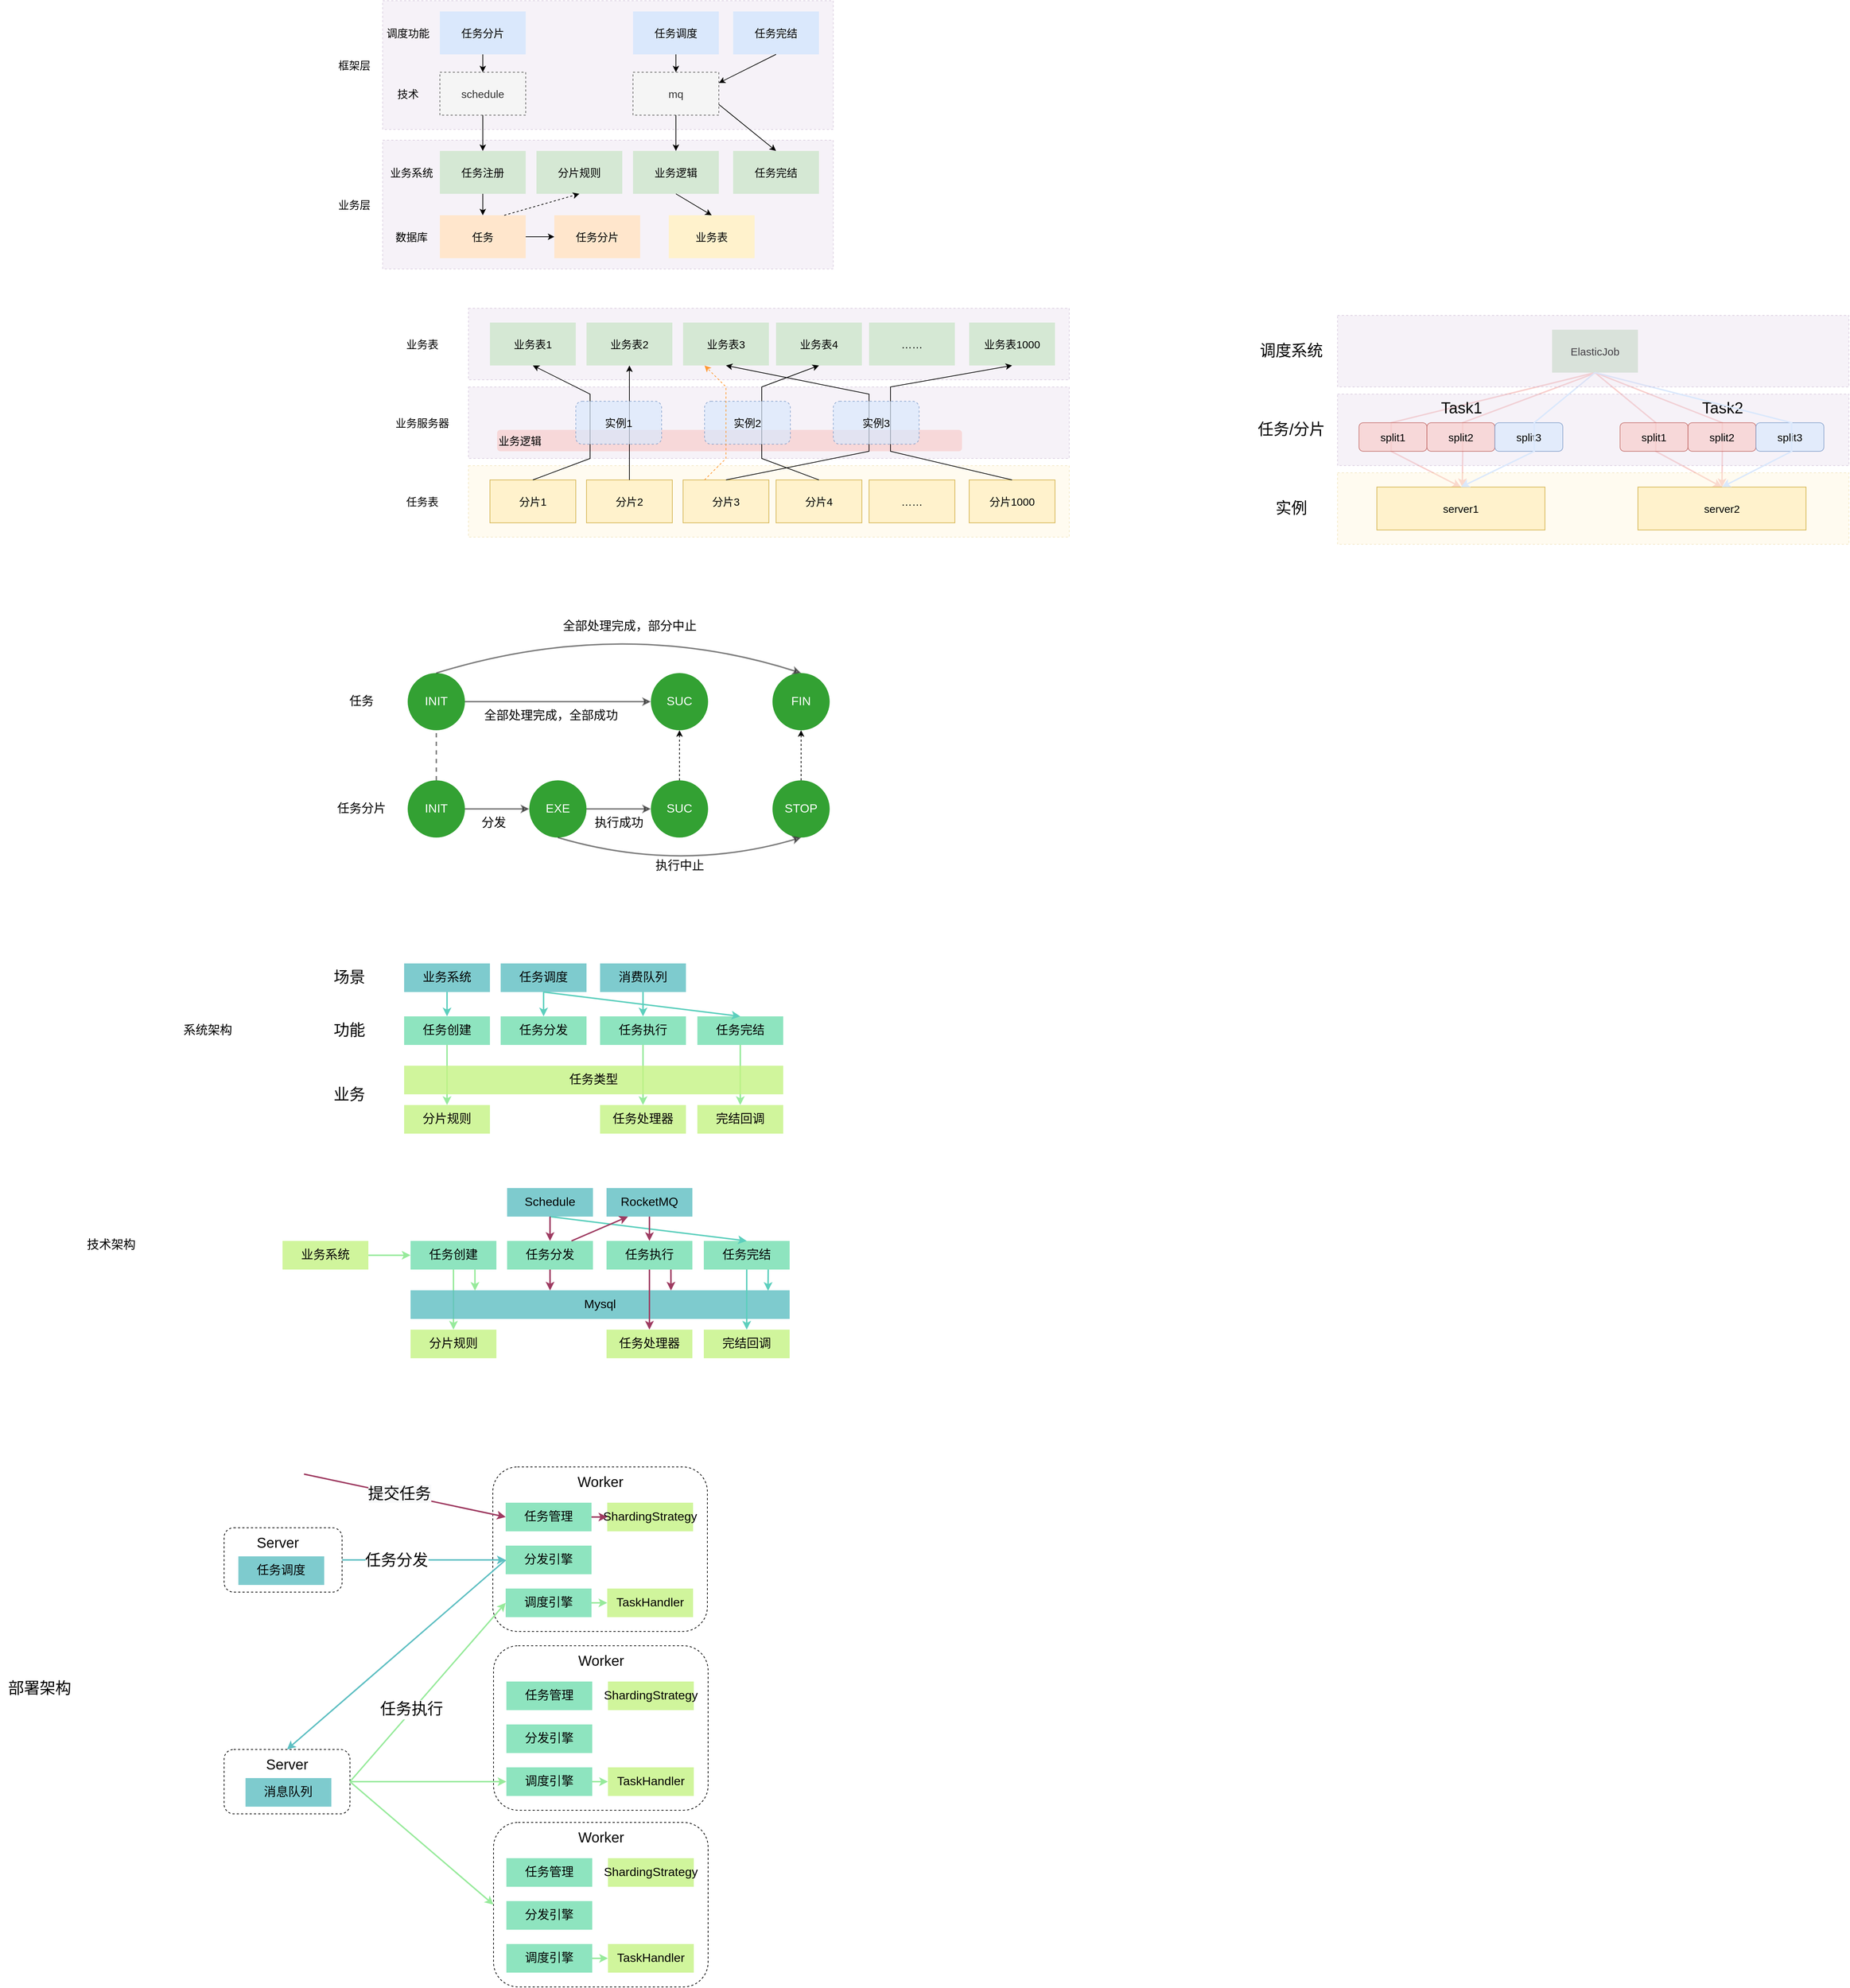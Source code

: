 <mxfile version="20.5.3" type="github">
  <diagram id="jE8hLFV52Thx0o0CY2vt" name="第 1 页">
    <mxGraphModel dx="1845" dy="584" grid="1" gridSize="10" guides="1" tooltips="1" connect="1" arrows="1" fold="1" page="1" pageScale="1" pageWidth="827" pageHeight="1169" math="0" shadow="0">
      <root>
        <mxCell id="0" />
        <mxCell id="1" parent="0" />
        <mxCell id="L4KGtFw85n7cyKeCUIiX-170" value="" style="endArrow=classic;html=1;rounded=0;strokeColor=#F8CECC;strokeWidth=2;fontSize=22;exitX=0.5;exitY=1;exitDx=0;exitDy=0;entryX=0.5;entryY=0;entryDx=0;entryDy=0;" edge="1" parent="1" source="L4KGtFw85n7cyKeCUIiX-142" target="L4KGtFw85n7cyKeCUIiX-157">
          <mxGeometry width="50" height="50" relative="1" as="geometry">
            <mxPoint x="1815.0" y="590" as="sourcePoint" />
            <mxPoint x="1627.5" y="750" as="targetPoint" />
            <Array as="points">
              <mxPoint x="1890" y="650" />
              <mxPoint x="1890" y="690" />
            </Array>
          </mxGeometry>
        </mxCell>
        <mxCell id="L4KGtFw85n7cyKeCUIiX-171" value="" style="endArrow=classic;html=1;rounded=0;strokeColor=#F8CECC;strokeWidth=2;fontSize=22;exitX=0.5;exitY=1;exitDx=0;exitDy=0;entryX=0.5;entryY=0;entryDx=0;entryDy=0;" edge="1" parent="1" source="L4KGtFw85n7cyKeCUIiX-142" target="L4KGtFw85n7cyKeCUIiX-157">
          <mxGeometry width="50" height="50" relative="1" as="geometry">
            <mxPoint x="1815.0" y="590" as="sourcePoint" />
            <mxPoint x="1992.5" y="750" as="targetPoint" />
            <Array as="points">
              <mxPoint x="1983" y="650" />
              <mxPoint x="1983" y="690" />
            </Array>
          </mxGeometry>
        </mxCell>
        <mxCell id="L4KGtFw85n7cyKeCUIiX-168" value="" style="endArrow=classic;html=1;rounded=0;strokeColor=#F8CECC;strokeWidth=2;fontSize=22;exitX=0.5;exitY=1;exitDx=0;exitDy=0;entryX=0.5;entryY=0;entryDx=0;entryDy=0;" edge="1" parent="1" source="L4KGtFw85n7cyKeCUIiX-142" target="L4KGtFw85n7cyKeCUIiX-133">
          <mxGeometry width="50" height="50" relative="1" as="geometry">
            <mxPoint x="1380" y="940" as="sourcePoint" />
            <mxPoint x="1430" y="890" as="targetPoint" />
            <Array as="points">
              <mxPoint x="1520" y="650" />
              <mxPoint x="1520" y="690" />
            </Array>
          </mxGeometry>
        </mxCell>
        <mxCell id="L4KGtFw85n7cyKeCUIiX-169" value="" style="endArrow=classic;html=1;rounded=0;strokeColor=#F8CECC;strokeWidth=2;fontSize=22;exitX=0.5;exitY=1;exitDx=0;exitDy=0;entryX=0.5;entryY=0;entryDx=0;entryDy=0;" edge="1" parent="1">
          <mxGeometry width="50" height="50" relative="1" as="geometry">
            <mxPoint x="1807.0" y="580.0" as="sourcePoint" />
            <mxPoint x="1619.5" y="740.0" as="targetPoint" />
            <Array as="points">
              <mxPoint x="1620" y="650" />
              <mxPoint x="1620" y="690" />
            </Array>
          </mxGeometry>
        </mxCell>
        <mxCell id="L4KGtFw85n7cyKeCUIiX-111" value="" style="rounded=1;whiteSpace=wrap;html=1;dashed=1;" vertex="1" parent="1">
          <mxGeometry x="265" y="2607" width="300" height="230" as="geometry" />
        </mxCell>
        <mxCell id="L4KGtFw85n7cyKeCUIiX-104" value="" style="rounded=1;whiteSpace=wrap;html=1;dashed=1;" vertex="1" parent="1">
          <mxGeometry x="265" y="2360" width="300" height="230" as="geometry" />
        </mxCell>
        <mxCell id="L4KGtFw85n7cyKeCUIiX-96" value="" style="rounded=1;whiteSpace=wrap;html=1;dashed=1;" vertex="1" parent="1">
          <mxGeometry x="264" y="2110" width="300" height="230" as="geometry" />
        </mxCell>
        <mxCell id="L4KGtFw85n7cyKeCUIiX-77" value="" style="rounded=1;whiteSpace=wrap;html=1;dashed=1;fontSize=20;" vertex="1" parent="1">
          <mxGeometry x="-111.73" y="2195" width="165" height="90" as="geometry" />
        </mxCell>
        <mxCell id="cD26P5UvuwUGgIYhwSKx-67" value="" style="rounded=0;whiteSpace=wrap;html=1;dashed=1;fillColor=#e1d5e7;strokeColor=#9673a6;opacity=30;fontSize=15;" parent="1" vertex="1">
          <mxGeometry x="230" y="600" width="840" height="100" as="geometry" />
        </mxCell>
        <mxCell id="cD26P5UvuwUGgIYhwSKx-65" value="业务逻辑" style="rounded=1;whiteSpace=wrap;html=1;strokeColor=none;fontSize=15;opacity=70;fillColor=#f8cecc;align=left;" parent="1" vertex="1">
          <mxGeometry x="270" y="660" width="650" height="30" as="geometry" />
        </mxCell>
        <mxCell id="cD26P5UvuwUGgIYhwSKx-32" value="" style="rounded=0;whiteSpace=wrap;html=1;dashed=1;fillColor=#fff2cc;strokeColor=#d6b656;opacity=30;fontSize=15;" parent="1" vertex="1">
          <mxGeometry x="230" y="710" width="840" height="100" as="geometry" />
        </mxCell>
        <mxCell id="_GV8sksl-YAsukHIvESt-28" value="" style="rounded=0;whiteSpace=wrap;html=1;dashed=1;fillColor=#e1d5e7;strokeColor=#9673a6;opacity=30;fontSize=15;" parent="1" vertex="1">
          <mxGeometry x="110" y="255" width="630" height="180" as="geometry" />
        </mxCell>
        <mxCell id="_GV8sksl-YAsukHIvESt-27" value="" style="rounded=0;whiteSpace=wrap;html=1;dashed=1;fillColor=#e1d5e7;strokeColor=#9673a6;opacity=30;fontSize=15;" parent="1" vertex="1">
          <mxGeometry x="110" y="60" width="630" height="180" as="geometry" />
        </mxCell>
        <mxCell id="_GV8sksl-YAsukHIvESt-1" value="任务" style="rounded=0;whiteSpace=wrap;html=1;fillColor=#ffe6cc;strokeColor=none;fontSize=15;" parent="1" vertex="1">
          <mxGeometry x="190" y="360" width="120" height="60" as="geometry" />
        </mxCell>
        <mxCell id="_GV8sksl-YAsukHIvESt-3" value="任务分片" style="rounded=0;whiteSpace=wrap;html=1;fillColor=#ffe6cc;strokeColor=none;fontSize=15;" parent="1" vertex="1">
          <mxGeometry x="350" y="360" width="120" height="60" as="geometry" />
        </mxCell>
        <mxCell id="_GV8sksl-YAsukHIvESt-4" value="业务表" style="rounded=0;whiteSpace=wrap;html=1;fillColor=#fff2cc;strokeColor=none;fontSize=15;" parent="1" vertex="1">
          <mxGeometry x="510" y="360" width="120" height="60" as="geometry" />
        </mxCell>
        <mxCell id="_GV8sksl-YAsukHIvESt-5" value="schedule" style="rounded=0;whiteSpace=wrap;html=1;dashed=1;fillColor=#f5f5f5;fontColor=#333333;strokeColor=#666666;fontSize=15;" parent="1" vertex="1">
          <mxGeometry x="190" y="160" width="120" height="60" as="geometry" />
        </mxCell>
        <mxCell id="_GV8sksl-YAsukHIvESt-6" value="mq" style="rounded=0;whiteSpace=wrap;html=1;dashed=1;fillColor=#f5f5f5;fontColor=#333333;strokeColor=#666666;fontSize=15;" parent="1" vertex="1">
          <mxGeometry x="460" y="160" width="120" height="60" as="geometry" />
        </mxCell>
        <mxCell id="_GV8sksl-YAsukHIvESt-7" value="分片规则" style="rounded=0;whiteSpace=wrap;html=1;fillColor=#d5e8d4;strokeColor=none;fontSize=15;" parent="1" vertex="1">
          <mxGeometry x="325" y="270" width="120" height="60" as="geometry" />
        </mxCell>
        <mxCell id="_GV8sksl-YAsukHIvESt-8" value="任务注册" style="rounded=0;whiteSpace=wrap;html=1;fillColor=#d5e8d4;strokeColor=none;fontSize=15;" parent="1" vertex="1">
          <mxGeometry x="190" y="270" width="120" height="60" as="geometry" />
        </mxCell>
        <mxCell id="_GV8sksl-YAsukHIvESt-9" value="业务逻辑" style="rounded=0;whiteSpace=wrap;html=1;fillColor=#d5e8d4;strokeColor=none;fontSize=15;" parent="1" vertex="1">
          <mxGeometry x="460" y="270" width="120" height="60" as="geometry" />
        </mxCell>
        <mxCell id="_GV8sksl-YAsukHIvESt-10" value="任务完结" style="rounded=0;whiteSpace=wrap;html=1;fillColor=#d5e8d4;strokeColor=none;fontSize=15;" parent="1" vertex="1">
          <mxGeometry x="600" y="270" width="120" height="60" as="geometry" />
        </mxCell>
        <mxCell id="_GV8sksl-YAsukHIvESt-12" value="" style="endArrow=classic;html=1;rounded=0;exitX=0.5;exitY=1;exitDx=0;exitDy=0;entryX=0.5;entryY=0;entryDx=0;entryDy=0;fontSize=15;" parent="1" source="_GV8sksl-YAsukHIvESt-8" target="_GV8sksl-YAsukHIvESt-1" edge="1">
          <mxGeometry width="50" height="50" relative="1" as="geometry">
            <mxPoint x="120" y="530" as="sourcePoint" />
            <mxPoint x="170" y="480" as="targetPoint" />
          </mxGeometry>
        </mxCell>
        <mxCell id="_GV8sksl-YAsukHIvESt-13" value="" style="endArrow=classic;html=1;rounded=0;exitX=0.75;exitY=0;exitDx=0;exitDy=0;entryX=0.5;entryY=1;entryDx=0;entryDy=0;dashed=1;fontSize=15;" parent="1" source="_GV8sksl-YAsukHIvESt-1" target="_GV8sksl-YAsukHIvESt-7" edge="1">
          <mxGeometry width="50" height="50" relative="1" as="geometry">
            <mxPoint x="230" y="530" as="sourcePoint" />
            <mxPoint x="280" y="480" as="targetPoint" />
          </mxGeometry>
        </mxCell>
        <mxCell id="_GV8sksl-YAsukHIvESt-14" value="" style="endArrow=classic;html=1;rounded=0;exitX=1;exitY=0.5;exitDx=0;exitDy=0;entryX=0;entryY=0.5;entryDx=0;entryDy=0;fontSize=15;" parent="1" source="_GV8sksl-YAsukHIvESt-1" target="_GV8sksl-YAsukHIvESt-3" edge="1">
          <mxGeometry width="50" height="50" relative="1" as="geometry">
            <mxPoint x="270" y="510" as="sourcePoint" />
            <mxPoint x="320" y="460" as="targetPoint" />
          </mxGeometry>
        </mxCell>
        <mxCell id="_GV8sksl-YAsukHIvESt-16" value="" style="endArrow=classic;html=1;rounded=0;exitX=0.5;exitY=1;exitDx=0;exitDy=0;entryX=0.5;entryY=0;entryDx=0;entryDy=0;fontSize=15;" parent="1" source="_GV8sksl-YAsukHIvESt-9" target="_GV8sksl-YAsukHIvESt-4" edge="1">
          <mxGeometry width="50" height="50" relative="1" as="geometry">
            <mxPoint x="440" y="530" as="sourcePoint" />
            <mxPoint x="490" y="480" as="targetPoint" />
          </mxGeometry>
        </mxCell>
        <mxCell id="_GV8sksl-YAsukHIvESt-18" value="技术" style="text;html=1;align=center;verticalAlign=middle;resizable=0;points=[];autosize=1;strokeColor=none;fillColor=none;fontSize=15;" parent="1" vertex="1">
          <mxGeometry x="120" y="175" width="50" height="30" as="geometry" />
        </mxCell>
        <mxCell id="_GV8sksl-YAsukHIvESt-19" value="调度功能" style="text;html=1;align=center;verticalAlign=middle;resizable=0;points=[];autosize=1;strokeColor=none;fillColor=none;fontSize=15;" parent="1" vertex="1">
          <mxGeometry x="105" y="90" width="80" height="30" as="geometry" />
        </mxCell>
        <mxCell id="_GV8sksl-YAsukHIvESt-20" value="业务系统" style="text;html=1;align=center;verticalAlign=middle;resizable=0;points=[];autosize=1;strokeColor=none;fillColor=none;fontSize=15;" parent="1" vertex="1">
          <mxGeometry x="110" y="285" width="80" height="30" as="geometry" />
        </mxCell>
        <mxCell id="_GV8sksl-YAsukHIvESt-21" value="数据库" style="text;html=1;align=center;verticalAlign=middle;resizable=0;points=[];autosize=1;strokeColor=none;fillColor=none;fontSize=15;" parent="1" vertex="1">
          <mxGeometry x="115" y="375" width="70" height="30" as="geometry" />
        </mxCell>
        <mxCell id="_GV8sksl-YAsukHIvESt-22" value="任务分片" style="rounded=0;whiteSpace=wrap;html=1;fillColor=#dae8fc;strokeColor=none;fontSize=15;" parent="1" vertex="1">
          <mxGeometry x="190" y="75" width="120" height="60" as="geometry" />
        </mxCell>
        <mxCell id="_GV8sksl-YAsukHIvESt-25" value="任务调度" style="rounded=0;whiteSpace=wrap;html=1;fillColor=#dae8fc;strokeColor=none;fontSize=15;" parent="1" vertex="1">
          <mxGeometry x="460" y="75" width="120" height="60" as="geometry" />
        </mxCell>
        <mxCell id="_GV8sksl-YAsukHIvESt-26" value="任务完结" style="rounded=0;whiteSpace=wrap;html=1;fillColor=#dae8fc;strokeColor=none;fontSize=15;" parent="1" vertex="1">
          <mxGeometry x="600" y="75" width="120" height="60" as="geometry" />
        </mxCell>
        <mxCell id="_GV8sksl-YAsukHIvESt-29" value="框架层" style="text;html=1;align=center;verticalAlign=middle;resizable=0;points=[];autosize=1;strokeColor=none;fillColor=none;fontSize=15;" parent="1" vertex="1">
          <mxGeometry x="35" y="135" width="70" height="30" as="geometry" />
        </mxCell>
        <mxCell id="_GV8sksl-YAsukHIvESt-30" value="业务层" style="text;html=1;align=center;verticalAlign=middle;resizable=0;points=[];autosize=1;strokeColor=none;fillColor=none;fontSize=15;" parent="1" vertex="1">
          <mxGeometry x="35" y="330" width="70" height="30" as="geometry" />
        </mxCell>
        <mxCell id="_GV8sksl-YAsukHIvESt-31" value="" style="endArrow=classic;html=1;rounded=0;exitX=0.5;exitY=1;exitDx=0;exitDy=0;entryX=0.5;entryY=0;entryDx=0;entryDy=0;fontSize=15;" parent="1" source="_GV8sksl-YAsukHIvESt-22" target="_GV8sksl-YAsukHIvESt-5" edge="1">
          <mxGeometry width="50" height="50" relative="1" as="geometry">
            <mxPoint x="50" y="320" as="sourcePoint" />
            <mxPoint x="100" y="270" as="targetPoint" />
          </mxGeometry>
        </mxCell>
        <mxCell id="_GV8sksl-YAsukHIvESt-32" value="" style="endArrow=classic;html=1;rounded=0;exitX=0.5;exitY=1;exitDx=0;exitDy=0;entryX=0.5;entryY=0;entryDx=0;entryDy=0;fontSize=15;" parent="1" source="_GV8sksl-YAsukHIvESt-5" target="_GV8sksl-YAsukHIvESt-8" edge="1">
          <mxGeometry width="50" height="50" relative="1" as="geometry">
            <mxPoint x="20" y="350" as="sourcePoint" />
            <mxPoint x="70" y="300" as="targetPoint" />
          </mxGeometry>
        </mxCell>
        <mxCell id="_GV8sksl-YAsukHIvESt-33" value="" style="endArrow=classic;html=1;rounded=0;exitX=0.5;exitY=1;exitDx=0;exitDy=0;entryX=0.5;entryY=0;entryDx=0;entryDy=0;fontSize=15;" parent="1" source="_GV8sksl-YAsukHIvESt-25" target="_GV8sksl-YAsukHIvESt-6" edge="1">
          <mxGeometry width="50" height="50" relative="1" as="geometry">
            <mxPoint x="420" y="190" as="sourcePoint" />
            <mxPoint x="470" y="140" as="targetPoint" />
          </mxGeometry>
        </mxCell>
        <mxCell id="_GV8sksl-YAsukHIvESt-34" value="" style="endArrow=classic;html=1;rounded=0;entryX=0.5;entryY=0;entryDx=0;entryDy=0;fontSize=15;" parent="1" source="_GV8sksl-YAsukHIvESt-6" target="_GV8sksl-YAsukHIvESt-9" edge="1">
          <mxGeometry width="50" height="50" relative="1" as="geometry">
            <mxPoint x="370" y="250" as="sourcePoint" />
            <mxPoint x="420" y="200" as="targetPoint" />
          </mxGeometry>
        </mxCell>
        <mxCell id="_GV8sksl-YAsukHIvESt-35" value="" style="endArrow=classic;html=1;rounded=0;exitX=0.5;exitY=1;exitDx=0;exitDy=0;entryX=1;entryY=0.25;entryDx=0;entryDy=0;fontSize=15;" parent="1" source="_GV8sksl-YAsukHIvESt-26" target="_GV8sksl-YAsukHIvESt-6" edge="1">
          <mxGeometry width="50" height="50" relative="1" as="geometry">
            <mxPoint x="620" y="220" as="sourcePoint" />
            <mxPoint x="670" y="170" as="targetPoint" />
          </mxGeometry>
        </mxCell>
        <mxCell id="_GV8sksl-YAsukHIvESt-36" value="" style="endArrow=classic;html=1;rounded=0;exitX=1;exitY=0.75;exitDx=0;exitDy=0;entryX=0.5;entryY=0;entryDx=0;entryDy=0;fontSize=15;" parent="1" source="_GV8sksl-YAsukHIvESt-6" target="_GV8sksl-YAsukHIvESt-10" edge="1">
          <mxGeometry width="50" height="50" relative="1" as="geometry">
            <mxPoint x="690" y="260" as="sourcePoint" />
            <mxPoint x="740" y="210" as="targetPoint" />
          </mxGeometry>
        </mxCell>
        <mxCell id="cD26P5UvuwUGgIYhwSKx-9" value="分片2" style="rounded=0;whiteSpace=wrap;html=1;fillColor=#fff2cc;strokeColor=#d6b656;fontSize=15;" parent="1" vertex="1">
          <mxGeometry x="395" y="730" width="120" height="60" as="geometry" />
        </mxCell>
        <mxCell id="cD26P5UvuwUGgIYhwSKx-10" value="分片1" style="rounded=0;whiteSpace=wrap;html=1;fillColor=#fff2cc;strokeColor=#d6b656;fontSize=15;" parent="1" vertex="1">
          <mxGeometry x="260" y="730" width="120" height="60" as="geometry" />
        </mxCell>
        <mxCell id="cD26P5UvuwUGgIYhwSKx-11" value="分片3" style="rounded=0;whiteSpace=wrap;html=1;fillColor=#fff2cc;strokeColor=#d6b656;fontSize=15;" parent="1" vertex="1">
          <mxGeometry x="530" y="730" width="120" height="60" as="geometry" />
        </mxCell>
        <mxCell id="cD26P5UvuwUGgIYhwSKx-39" value="分片4" style="rounded=0;whiteSpace=wrap;html=1;fillColor=#fff2cc;strokeColor=#d6b656;fontSize=15;" parent="1" vertex="1">
          <mxGeometry x="660" y="730" width="120" height="60" as="geometry" />
        </mxCell>
        <mxCell id="cD26P5UvuwUGgIYhwSKx-40" value="……" style="rounded=0;whiteSpace=wrap;html=1;fillColor=#fff2cc;strokeColor=#d6b656;fontSize=15;" parent="1" vertex="1">
          <mxGeometry x="790" y="730" width="120" height="60" as="geometry" />
        </mxCell>
        <mxCell id="cD26P5UvuwUGgIYhwSKx-41" value="" style="rounded=0;whiteSpace=wrap;html=1;dashed=1;fillColor=#e1d5e7;strokeColor=#9673a6;opacity=30;fontSize=15;" parent="1" vertex="1">
          <mxGeometry x="230" y="490" width="840" height="100" as="geometry" />
        </mxCell>
        <mxCell id="cD26P5UvuwUGgIYhwSKx-42" value="业务表2" style="rounded=0;whiteSpace=wrap;html=1;fillColor=#d5e8d4;strokeColor=none;fontSize=15;" parent="1" vertex="1">
          <mxGeometry x="395" y="510" width="120" height="60" as="geometry" />
        </mxCell>
        <mxCell id="cD26P5UvuwUGgIYhwSKx-43" value="业务表1" style="rounded=0;whiteSpace=wrap;html=1;fillColor=#d5e8d4;strokeColor=none;fontSize=15;" parent="1" vertex="1">
          <mxGeometry x="260" y="510" width="120" height="60" as="geometry" />
        </mxCell>
        <mxCell id="cD26P5UvuwUGgIYhwSKx-44" value="业务表3" style="rounded=0;whiteSpace=wrap;html=1;fillColor=#d5e8d4;strokeColor=none;fontSize=15;" parent="1" vertex="1">
          <mxGeometry x="530" y="510" width="120" height="60" as="geometry" />
        </mxCell>
        <mxCell id="cD26P5UvuwUGgIYhwSKx-45" value="业务表1000" style="rounded=0;whiteSpace=wrap;html=1;fillColor=#d5e8d4;strokeColor=none;fontSize=15;" parent="1" vertex="1">
          <mxGeometry x="930" y="510" width="120" height="60" as="geometry" />
        </mxCell>
        <mxCell id="cD26P5UvuwUGgIYhwSKx-46" value="业务表4" style="rounded=0;whiteSpace=wrap;html=1;fillColor=#d5e8d4;strokeColor=none;fontSize=15;" parent="1" vertex="1">
          <mxGeometry x="660" y="510" width="120" height="60" as="geometry" />
        </mxCell>
        <mxCell id="cD26P5UvuwUGgIYhwSKx-47" value="……" style="rounded=0;whiteSpace=wrap;html=1;fillColor=#d5e8d4;strokeColor=none;fontSize=15;" parent="1" vertex="1">
          <mxGeometry x="790" y="510" width="120" height="60" as="geometry" />
        </mxCell>
        <mxCell id="cD26P5UvuwUGgIYhwSKx-49" value="分片1000" style="rounded=0;whiteSpace=wrap;html=1;fillColor=#fff2cc;strokeColor=#d6b656;fontSize=15;" parent="1" vertex="1">
          <mxGeometry x="930" y="730" width="120" height="60" as="geometry" />
        </mxCell>
        <mxCell id="cD26P5UvuwUGgIYhwSKx-54" value="" style="endArrow=classic;html=1;rounded=0;fontSize=15;exitX=0.5;exitY=0;exitDx=0;exitDy=0;entryX=0.5;entryY=1;entryDx=0;entryDy=0;" parent="1" source="cD26P5UvuwUGgIYhwSKx-10" target="cD26P5UvuwUGgIYhwSKx-43" edge="1">
          <mxGeometry width="50" height="50" relative="1" as="geometry">
            <mxPoint x="330" y="740" as="sourcePoint" />
            <mxPoint x="390" y="690" as="targetPoint" />
            <Array as="points">
              <mxPoint x="400" y="700" />
              <mxPoint x="400" y="610" />
            </Array>
          </mxGeometry>
        </mxCell>
        <mxCell id="cD26P5UvuwUGgIYhwSKx-55" value="" style="endArrow=classic;html=1;rounded=0;fontSize=15;exitX=0.5;exitY=0;exitDx=0;exitDy=0;entryX=0.5;entryY=1;entryDx=0;entryDy=0;" parent="1" source="cD26P5UvuwUGgIYhwSKx-9" target="cD26P5UvuwUGgIYhwSKx-42" edge="1">
          <mxGeometry width="50" height="50" relative="1" as="geometry">
            <mxPoint x="330" y="740" as="sourcePoint" />
            <mxPoint x="390" y="690" as="targetPoint" />
          </mxGeometry>
        </mxCell>
        <mxCell id="cD26P5UvuwUGgIYhwSKx-61" value="" style="endArrow=classic;html=1;rounded=0;fontSize=15;exitX=0.5;exitY=0;exitDx=0;exitDy=0;entryX=0.5;entryY=1;entryDx=0;entryDy=0;" parent="1" source="cD26P5UvuwUGgIYhwSKx-11" target="cD26P5UvuwUGgIYhwSKx-44" edge="1">
          <mxGeometry width="50" height="50" relative="1" as="geometry">
            <mxPoint x="465" y="740" as="sourcePoint" />
            <mxPoint x="465" y="580" as="targetPoint" />
            <Array as="points">
              <mxPoint x="790" y="690" />
              <mxPoint x="790" y="610" />
            </Array>
          </mxGeometry>
        </mxCell>
        <mxCell id="cD26P5UvuwUGgIYhwSKx-62" value="" style="endArrow=classic;html=1;rounded=0;fontSize=15;exitX=0.5;exitY=0;exitDx=0;exitDy=0;entryX=0.5;entryY=1;entryDx=0;entryDy=0;" parent="1" source="cD26P5UvuwUGgIYhwSKx-39" target="cD26P5UvuwUGgIYhwSKx-46" edge="1">
          <mxGeometry width="50" height="50" relative="1" as="geometry">
            <mxPoint x="465" y="740" as="sourcePoint" />
            <mxPoint x="465" y="580" as="targetPoint" />
            <Array as="points">
              <mxPoint x="640" y="700" />
              <mxPoint x="640" y="600" />
            </Array>
          </mxGeometry>
        </mxCell>
        <mxCell id="cD26P5UvuwUGgIYhwSKx-63" value="" style="endArrow=classic;html=1;rounded=0;fontSize=15;exitX=0.5;exitY=0;exitDx=0;exitDy=0;entryX=0.5;entryY=1;entryDx=0;entryDy=0;" parent="1" source="cD26P5UvuwUGgIYhwSKx-49" target="cD26P5UvuwUGgIYhwSKx-45" edge="1">
          <mxGeometry width="50" height="50" relative="1" as="geometry">
            <mxPoint x="475" y="750" as="sourcePoint" />
            <mxPoint x="475" y="590" as="targetPoint" />
            <Array as="points">
              <mxPoint x="820" y="690" />
              <mxPoint x="820" y="600" />
            </Array>
          </mxGeometry>
        </mxCell>
        <mxCell id="cD26P5UvuwUGgIYhwSKx-50" value="实例1" style="rounded=1;whiteSpace=wrap;html=1;dashed=1;strokeColor=#6c8ebf;fontSize=15;fillColor=#dae8fc;opacity=70;" parent="1" vertex="1">
          <mxGeometry x="380" y="620" width="120" height="60" as="geometry" />
        </mxCell>
        <mxCell id="cD26P5UvuwUGgIYhwSKx-51" value="实例2" style="rounded=1;whiteSpace=wrap;html=1;dashed=1;strokeColor=#6c8ebf;fontSize=15;fillColor=#dae8fc;opacity=70;" parent="1" vertex="1">
          <mxGeometry x="560" y="620" width="120" height="60" as="geometry" />
        </mxCell>
        <mxCell id="cD26P5UvuwUGgIYhwSKx-52" value="实例3" style="rounded=1;whiteSpace=wrap;html=1;dashed=1;strokeColor=#6c8ebf;fontSize=15;fillColor=#dae8fc;opacity=70;" parent="1" vertex="1">
          <mxGeometry x="740" y="620" width="120" height="60" as="geometry" />
        </mxCell>
        <mxCell id="cD26P5UvuwUGgIYhwSKx-64" value="" style="endArrow=classic;html=1;rounded=0;fontSize=15;exitX=0.25;exitY=0;exitDx=0;exitDy=0;entryX=0.25;entryY=1;entryDx=0;entryDy=0;strokeColor=#FF9933;dashed=1;" parent="1" source="cD26P5UvuwUGgIYhwSKx-11" target="cD26P5UvuwUGgIYhwSKx-44" edge="1">
          <mxGeometry width="50" height="50" relative="1" as="geometry">
            <mxPoint x="400" y="890" as="sourcePoint" />
            <mxPoint x="450" y="840" as="targetPoint" />
            <Array as="points">
              <mxPoint x="590" y="700" />
              <mxPoint x="590" y="600" />
            </Array>
          </mxGeometry>
        </mxCell>
        <mxCell id="cD26P5UvuwUGgIYhwSKx-69" value="任务表" style="text;html=1;align=center;verticalAlign=middle;resizable=0;points=[];autosize=1;strokeColor=none;fillColor=none;fontSize=15;opacity=70;" parent="1" vertex="1">
          <mxGeometry x="130" y="745" width="70" height="30" as="geometry" />
        </mxCell>
        <mxCell id="cD26P5UvuwUGgIYhwSKx-70" value="业务表" style="text;html=1;align=center;verticalAlign=middle;resizable=0;points=[];autosize=1;strokeColor=none;fillColor=none;fontSize=15;" parent="1" vertex="1">
          <mxGeometry x="130" y="525" width="70" height="30" as="geometry" />
        </mxCell>
        <mxCell id="cD26P5UvuwUGgIYhwSKx-71" value="业务服务器" style="text;html=1;align=center;verticalAlign=middle;resizable=0;points=[];autosize=1;strokeColor=none;fillColor=none;fontSize=15;" parent="1" vertex="1">
          <mxGeometry x="115" y="635" width="100" height="30" as="geometry" />
        </mxCell>
        <mxCell id="cD26P5UvuwUGgIYhwSKx-72" value="INIT" style="ellipse;whiteSpace=wrap;html=1;aspect=fixed;strokeColor=none;fontSize=17;fillColor=#008a00;fontColor=#ffffff;opacity=80;" parent="1" vertex="1">
          <mxGeometry x="145" y="1000" width="80" height="80" as="geometry" />
        </mxCell>
        <mxCell id="cD26P5UvuwUGgIYhwSKx-73" value="SUC" style="ellipse;whiteSpace=wrap;html=1;aspect=fixed;strokeColor=none;fontSize=17;fillColor=#008a00;fontColor=#ffffff;opacity=80;" parent="1" vertex="1">
          <mxGeometry x="485" y="1000" width="80" height="80" as="geometry" />
        </mxCell>
        <mxCell id="cD26P5UvuwUGgIYhwSKx-74" value="FIN" style="ellipse;whiteSpace=wrap;html=1;aspect=fixed;strokeColor=none;fontSize=17;fillColor=#008a00;fontColor=#ffffff;opacity=80;" parent="1" vertex="1">
          <mxGeometry x="655" y="1000" width="80" height="80" as="geometry" />
        </mxCell>
        <mxCell id="cD26P5UvuwUGgIYhwSKx-75" value="INIT" style="ellipse;whiteSpace=wrap;html=1;aspect=fixed;strokeColor=none;fontSize=17;fillColor=#008a00;fontColor=#ffffff;opacity=80;" parent="1" vertex="1">
          <mxGeometry x="145" y="1150" width="80" height="80" as="geometry" />
        </mxCell>
        <mxCell id="cD26P5UvuwUGgIYhwSKx-76" value="EXE" style="ellipse;whiteSpace=wrap;html=1;aspect=fixed;strokeColor=none;fontSize=17;fillColor=#008a00;fontColor=#ffffff;opacity=80;" parent="1" vertex="1">
          <mxGeometry x="315" y="1150" width="80" height="80" as="geometry" />
        </mxCell>
        <mxCell id="cD26P5UvuwUGgIYhwSKx-77" value="SUC" style="ellipse;whiteSpace=wrap;html=1;aspect=fixed;strokeColor=none;fontSize=17;fillColor=#008a00;fontColor=#ffffff;opacity=80;" parent="1" vertex="1">
          <mxGeometry x="485" y="1150" width="80" height="80" as="geometry" />
        </mxCell>
        <mxCell id="cD26P5UvuwUGgIYhwSKx-78" value="STOP" style="ellipse;whiteSpace=wrap;html=1;aspect=fixed;strokeColor=none;fontSize=17;fillColor=#008a00;fontColor=#ffffff;opacity=80;" parent="1" vertex="1">
          <mxGeometry x="655" y="1150" width="80" height="80" as="geometry" />
        </mxCell>
        <mxCell id="cD26P5UvuwUGgIYhwSKx-79" value="" style="endArrow=none;dashed=1;html=1;strokeWidth=2;rounded=0;strokeColor=#000;fontSize=17;entryX=0.5;entryY=1;entryDx=0;entryDy=0;exitX=0.5;exitY=0;exitDx=0;exitDy=0;jumpSize=3;opacity=50;" parent="1" source="cD26P5UvuwUGgIYhwSKx-75" target="cD26P5UvuwUGgIYhwSKx-72" edge="1">
          <mxGeometry width="50" height="50" relative="1" as="geometry">
            <mxPoint x="105" y="1200" as="sourcePoint" />
            <mxPoint x="155" y="1150" as="targetPoint" />
          </mxGeometry>
        </mxCell>
        <mxCell id="cD26P5UvuwUGgIYhwSKx-81" value="" style="endArrow=classic;html=1;rounded=0;dashed=1;strokeColor=#000;fontSize=17;jumpSize=3;entryX=0.5;entryY=1;entryDx=0;entryDy=0;exitX=0.5;exitY=0;exitDx=0;exitDy=0;" parent="1" source="cD26P5UvuwUGgIYhwSKx-77" target="cD26P5UvuwUGgIYhwSKx-73" edge="1">
          <mxGeometry width="50" height="50" relative="1" as="geometry">
            <mxPoint x="95" y="1260" as="sourcePoint" />
            <mxPoint x="145" y="1210" as="targetPoint" />
          </mxGeometry>
        </mxCell>
        <mxCell id="cD26P5UvuwUGgIYhwSKx-82" value="" style="endArrow=classic;html=1;rounded=0;dashed=1;strokeColor=#000;fontSize=17;jumpSize=3;entryX=0.5;entryY=1;entryDx=0;entryDy=0;exitX=0.5;exitY=0;exitDx=0;exitDy=0;" parent="1" source="cD26P5UvuwUGgIYhwSKx-78" target="cD26P5UvuwUGgIYhwSKx-74" edge="1">
          <mxGeometry width="50" height="50" relative="1" as="geometry">
            <mxPoint x="535" y="1160" as="sourcePoint" />
            <mxPoint x="535" y="1090" as="targetPoint" />
          </mxGeometry>
        </mxCell>
        <mxCell id="cD26P5UvuwUGgIYhwSKx-83" value="" style="endArrow=classic;html=1;rounded=0;strokeColor=#000;fontSize=17;opacity=50;jumpSize=3;exitX=1;exitY=0.5;exitDx=0;exitDy=0;entryX=0;entryY=0.5;entryDx=0;entryDy=0;strokeWidth=2;" parent="1" source="cD26P5UvuwUGgIYhwSKx-72" target="cD26P5UvuwUGgIYhwSKx-73" edge="1">
          <mxGeometry width="50" height="50" relative="1" as="geometry">
            <mxPoint x="55" y="1330" as="sourcePoint" />
            <mxPoint x="105" y="1280" as="targetPoint" />
          </mxGeometry>
        </mxCell>
        <mxCell id="cD26P5UvuwUGgIYhwSKx-84" value="" style="endArrow=classic;html=1;rounded=0;strokeColor=#000;strokeWidth=2;fontSize=17;opacity=50;jumpSize=3;exitX=1;exitY=0.5;exitDx=0;exitDy=0;entryX=0;entryY=0.5;entryDx=0;entryDy=0;" parent="1" source="cD26P5UvuwUGgIYhwSKx-75" target="cD26P5UvuwUGgIYhwSKx-76" edge="1">
          <mxGeometry width="50" height="50" relative="1" as="geometry">
            <mxPoint x="195" y="1360" as="sourcePoint" />
            <mxPoint x="245" y="1310" as="targetPoint" />
          </mxGeometry>
        </mxCell>
        <mxCell id="cD26P5UvuwUGgIYhwSKx-85" value="" style="endArrow=classic;html=1;rounded=0;strokeColor=#000;strokeWidth=2;fontSize=17;opacity=50;jumpSize=3;exitX=1;exitY=0.5;exitDx=0;exitDy=0;entryX=0;entryY=0.5;entryDx=0;entryDy=0;" parent="1" source="cD26P5UvuwUGgIYhwSKx-76" target="cD26P5UvuwUGgIYhwSKx-77" edge="1">
          <mxGeometry width="50" height="50" relative="1" as="geometry">
            <mxPoint x="235" y="1200" as="sourcePoint" />
            <mxPoint x="325" y="1200" as="targetPoint" />
          </mxGeometry>
        </mxCell>
        <mxCell id="cD26P5UvuwUGgIYhwSKx-86" value="" style="endArrow=classic;html=1;strokeColor=#000;strokeWidth=2;fontSize=17;opacity=50;jumpSize=3;exitX=0.5;exitY=1;exitDx=0;exitDy=0;entryX=0.5;entryY=1;entryDx=0;entryDy=0;curved=1;" parent="1" source="cD26P5UvuwUGgIYhwSKx-76" target="cD26P5UvuwUGgIYhwSKx-78" edge="1">
          <mxGeometry width="50" height="50" relative="1" as="geometry">
            <mxPoint x="405" y="1200" as="sourcePoint" />
            <mxPoint x="495.0" y="1200" as="targetPoint" />
            <Array as="points">
              <mxPoint x="525" y="1280" />
            </Array>
          </mxGeometry>
        </mxCell>
        <mxCell id="cD26P5UvuwUGgIYhwSKx-87" value="" style="endArrow=classic;html=1;strokeColor=#000;strokeWidth=2;fontSize=17;opacity=50;jumpSize=3;exitX=0.5;exitY=0;exitDx=0;exitDy=0;entryX=0.5;entryY=0;entryDx=0;entryDy=0;curved=1;" parent="1" source="cD26P5UvuwUGgIYhwSKx-72" target="cD26P5UvuwUGgIYhwSKx-74" edge="1">
          <mxGeometry width="50" height="50" relative="1" as="geometry">
            <mxPoint x="365" y="1240" as="sourcePoint" />
            <mxPoint x="705" y="1240" as="targetPoint" />
            <Array as="points">
              <mxPoint x="445" y="920" />
            </Array>
          </mxGeometry>
        </mxCell>
        <mxCell id="cD26P5UvuwUGgIYhwSKx-88" value="全部处理完成，全部成功" style="text;html=1;align=center;verticalAlign=middle;resizable=0;points=[];autosize=1;strokeColor=none;fillColor=none;fontSize=17;" parent="1" vertex="1">
          <mxGeometry x="240" y="1045" width="210" height="30" as="geometry" />
        </mxCell>
        <mxCell id="cD26P5UvuwUGgIYhwSKx-89" value="全部处理完成，部分中止" style="text;html=1;align=center;verticalAlign=middle;resizable=0;points=[];autosize=1;strokeColor=none;fillColor=none;fontSize=17;" parent="1" vertex="1">
          <mxGeometry x="350" y="920" width="210" height="30" as="geometry" />
        </mxCell>
        <mxCell id="cD26P5UvuwUGgIYhwSKx-91" value="任务分片" style="text;html=1;align=center;verticalAlign=middle;resizable=0;points=[];autosize=1;strokeColor=none;fillColor=none;fontSize=17;" parent="1" vertex="1">
          <mxGeometry x="35" y="1175" width="90" height="30" as="geometry" />
        </mxCell>
        <mxCell id="cD26P5UvuwUGgIYhwSKx-92" value="任务" style="text;html=1;align=center;verticalAlign=middle;resizable=0;points=[];autosize=1;strokeColor=none;fillColor=none;fontSize=17;" parent="1" vertex="1">
          <mxGeometry x="50" y="1025" width="60" height="30" as="geometry" />
        </mxCell>
        <mxCell id="cD26P5UvuwUGgIYhwSKx-93" value="分发" style="text;html=1;align=center;verticalAlign=middle;resizable=0;points=[];autosize=1;strokeColor=none;fillColor=none;fontSize=17;" parent="1" vertex="1">
          <mxGeometry x="235" y="1195" width="60" height="30" as="geometry" />
        </mxCell>
        <mxCell id="cD26P5UvuwUGgIYhwSKx-94" value="执行成功" style="text;html=1;align=center;verticalAlign=middle;resizable=0;points=[];autosize=1;strokeColor=none;fillColor=none;fontSize=17;" parent="1" vertex="1">
          <mxGeometry x="395" y="1195" width="90" height="30" as="geometry" />
        </mxCell>
        <mxCell id="cD26P5UvuwUGgIYhwSKx-95" value="执行中止" style="text;html=1;align=center;verticalAlign=middle;resizable=0;points=[];autosize=1;strokeColor=none;fillColor=none;fontSize=17;" parent="1" vertex="1">
          <mxGeometry x="480" y="1255" width="90" height="30" as="geometry" />
        </mxCell>
        <mxCell id="cD26P5UvuwUGgIYhwSKx-105" style="edgeStyle=orthogonalEdgeStyle;curved=1;jumpSize=3;orthogonalLoop=1;jettySize=auto;html=1;exitX=0.5;exitY=1;exitDx=0;exitDy=0;entryX=0.5;entryY=0;entryDx=0;entryDy=0;strokeColor=#5DCFBD;strokeWidth=2;fontSize=17;" parent="1" source="cD26P5UvuwUGgIYhwSKx-97" target="cD26P5UvuwUGgIYhwSKx-100" edge="1">
          <mxGeometry relative="1" as="geometry" />
        </mxCell>
        <mxCell id="cD26P5UvuwUGgIYhwSKx-97" value="业务系统" style="rounded=0;whiteSpace=wrap;html=1;strokeColor=none;fontSize=17;opacity=80;fillColor=#5EBFC2;" parent="1" vertex="1">
          <mxGeometry x="140" y="1406" width="120" height="40" as="geometry" />
        </mxCell>
        <mxCell id="cD26P5UvuwUGgIYhwSKx-98" value="任务调度" style="rounded=0;whiteSpace=wrap;html=1;strokeColor=none;fontSize=17;opacity=80;fillColor=#5EBFC2;" parent="1" vertex="1">
          <mxGeometry x="275" y="1406" width="120" height="40" as="geometry" />
        </mxCell>
        <mxCell id="cD26P5UvuwUGgIYhwSKx-99" value="消费队列" style="rounded=0;whiteSpace=wrap;html=1;strokeColor=none;fontSize=17;opacity=80;fillColor=#5EBFC2;" parent="1" vertex="1">
          <mxGeometry x="414" y="1406" width="120" height="40" as="geometry" />
        </mxCell>
        <mxCell id="cD26P5UvuwUGgIYhwSKx-100" value="任务创建" style="rounded=0;whiteSpace=wrap;html=1;strokeColor=none;fontSize=17;opacity=80;fillColor=#72DEAF;" parent="1" vertex="1">
          <mxGeometry x="140" y="1480" width="120" height="40" as="geometry" />
        </mxCell>
        <mxCell id="cD26P5UvuwUGgIYhwSKx-101" value="任务分发" style="rounded=0;whiteSpace=wrap;html=1;strokeColor=none;fontSize=17;opacity=80;fillColor=#72DEAF;" parent="1" vertex="1">
          <mxGeometry x="275" y="1480" width="120" height="40" as="geometry" />
        </mxCell>
        <mxCell id="cD26P5UvuwUGgIYhwSKx-102" value="任务完结" style="rounded=0;whiteSpace=wrap;html=1;strokeColor=none;fontSize=17;opacity=80;fillColor=#72DEAF;" parent="1" vertex="1">
          <mxGeometry x="550" y="1480" width="120" height="40" as="geometry" />
        </mxCell>
        <mxCell id="cD26P5UvuwUGgIYhwSKx-103" value="任务执行" style="rounded=0;whiteSpace=wrap;html=1;strokeColor=none;fontSize=17;opacity=80;fillColor=#72DEAF;" parent="1" vertex="1">
          <mxGeometry x="414" y="1480" width="120" height="40" as="geometry" />
        </mxCell>
        <mxCell id="cD26P5UvuwUGgIYhwSKx-108" value="" style="endArrow=classic;html=1;rounded=1;strokeColor=#5DCFBD;strokeWidth=2;fontSize=17;jumpSize=3;exitX=0.5;exitY=1;exitDx=0;exitDy=0;entryX=0.5;entryY=0;entryDx=0;entryDy=0;" parent="1" source="cD26P5UvuwUGgIYhwSKx-98" target="cD26P5UvuwUGgIYhwSKx-102" edge="1">
          <mxGeometry width="50" height="50" relative="1" as="geometry">
            <mxPoint x="360" y="1700" as="sourcePoint" />
            <mxPoint x="410" y="1650" as="targetPoint" />
          </mxGeometry>
        </mxCell>
        <mxCell id="cD26P5UvuwUGgIYhwSKx-109" value="" style="endArrow=classic;html=1;rounded=1;strokeColor=#5DCFBD;strokeWidth=2;fontSize=17;jumpSize=3;exitX=0.5;exitY=1;exitDx=0;exitDy=0;entryX=0.5;entryY=0;entryDx=0;entryDy=0;" parent="1" source="cD26P5UvuwUGgIYhwSKx-99" target="cD26P5UvuwUGgIYhwSKx-103" edge="1">
          <mxGeometry width="50" height="50" relative="1" as="geometry">
            <mxPoint x="480" y="1620" as="sourcePoint" />
            <mxPoint x="530" y="1570" as="targetPoint" />
          </mxGeometry>
        </mxCell>
        <mxCell id="cD26P5UvuwUGgIYhwSKx-110" value="" style="endArrow=classic;html=1;rounded=1;strokeColor=#5DCFBD;strokeWidth=2;fontSize=17;jumpSize=3;exitX=0.5;exitY=1;exitDx=0;exitDy=0;entryX=0.5;entryY=0;entryDx=0;entryDy=0;" parent="1" source="cD26P5UvuwUGgIYhwSKx-98" target="cD26P5UvuwUGgIYhwSKx-101" edge="1">
          <mxGeometry width="50" height="50" relative="1" as="geometry">
            <mxPoint x="230" y="1680" as="sourcePoint" />
            <mxPoint x="280" y="1630" as="targetPoint" />
          </mxGeometry>
        </mxCell>
        <mxCell id="cD26P5UvuwUGgIYhwSKx-112" value="分片规则" style="rounded=0;whiteSpace=wrap;html=1;strokeColor=none;fontSize=17;opacity=80;fillColor=#C5F384;" parent="1" vertex="1">
          <mxGeometry x="140" y="1604" width="120" height="40" as="geometry" />
        </mxCell>
        <mxCell id="cD26P5UvuwUGgIYhwSKx-113" value="任务处理器" style="rounded=0;whiteSpace=wrap;html=1;strokeColor=none;fontSize=17;opacity=80;fillColor=#C5F384;" parent="1" vertex="1">
          <mxGeometry x="414" y="1604" width="120" height="40" as="geometry" />
        </mxCell>
        <mxCell id="cD26P5UvuwUGgIYhwSKx-114" value="完结回调" style="rounded=0;whiteSpace=wrap;html=1;strokeColor=none;fontSize=17;opacity=80;fillColor=#C5F384;" parent="1" vertex="1">
          <mxGeometry x="550" y="1604" width="120" height="40" as="geometry" />
        </mxCell>
        <mxCell id="cD26P5UvuwUGgIYhwSKx-115" value="" style="endArrow=classic;html=1;rounded=1;strokeColor=#97EA9B;strokeWidth=2;fontSize=17;jumpSize=3;exitX=0.5;exitY=1;exitDx=0;exitDy=0;entryX=0.5;entryY=0;entryDx=0;entryDy=0;" parent="1" source="cD26P5UvuwUGgIYhwSKx-100" target="cD26P5UvuwUGgIYhwSKx-112" edge="1">
          <mxGeometry width="50" height="50" relative="1" as="geometry">
            <mxPoint x="80" y="1780" as="sourcePoint" />
            <mxPoint x="130" y="1730" as="targetPoint" />
          </mxGeometry>
        </mxCell>
        <mxCell id="cD26P5UvuwUGgIYhwSKx-116" value="" style="endArrow=classic;html=1;rounded=1;strokeColor=#97EA9B;strokeWidth=2;fontSize=17;jumpSize=3;exitX=0.5;exitY=1;exitDx=0;exitDy=0;entryX=0.5;entryY=0;entryDx=0;entryDy=0;" parent="1" source="cD26P5UvuwUGgIYhwSKx-103" target="cD26P5UvuwUGgIYhwSKx-113" edge="1">
          <mxGeometry width="50" height="50" relative="1" as="geometry">
            <mxPoint x="260" y="1830" as="sourcePoint" />
            <mxPoint x="310" y="1780" as="targetPoint" />
          </mxGeometry>
        </mxCell>
        <mxCell id="cD26P5UvuwUGgIYhwSKx-117" value="" style="endArrow=classic;html=1;rounded=1;strokeColor=#97EA9B;strokeWidth=2;fontSize=17;jumpSize=3;exitX=0.5;exitY=1;exitDx=0;exitDy=0;entryX=0.5;entryY=0;entryDx=0;entryDy=0;" parent="1" source="cD26P5UvuwUGgIYhwSKx-102" target="cD26P5UvuwUGgIYhwSKx-114" edge="1">
          <mxGeometry width="50" height="50" relative="1" as="geometry">
            <mxPoint x="410" y="1800" as="sourcePoint" />
            <mxPoint x="460" y="1750" as="targetPoint" />
          </mxGeometry>
        </mxCell>
        <mxCell id="cD26P5UvuwUGgIYhwSKx-111" value="任务类型" style="rounded=0;whiteSpace=wrap;html=1;strokeColor=none;fontSize=17;opacity=80;fillColor=#C5F384;" parent="1" vertex="1">
          <mxGeometry x="140" y="1549" width="530" height="40" as="geometry" />
        </mxCell>
        <mxCell id="cD26P5UvuwUGgIYhwSKx-119" value="业务系统" style="rounded=0;whiteSpace=wrap;html=1;strokeColor=none;fontSize=17;opacity=80;fillColor=#C5F384;" parent="1" vertex="1">
          <mxGeometry x="-30" y="1794" width="120" height="40" as="geometry" />
        </mxCell>
        <mxCell id="cD26P5UvuwUGgIYhwSKx-120" value="Schedule" style="rounded=0;whiteSpace=wrap;html=1;strokeColor=none;fontSize=17;opacity=80;fillColor=#5EBFC2;" parent="1" vertex="1">
          <mxGeometry x="284" y="1720" width="120" height="40" as="geometry" />
        </mxCell>
        <mxCell id="cD26P5UvuwUGgIYhwSKx-121" value="RocketMQ" style="rounded=0;whiteSpace=wrap;html=1;strokeColor=none;fontSize=17;opacity=80;fillColor=#5EBFC2;" parent="1" vertex="1">
          <mxGeometry x="423" y="1720" width="120" height="40" as="geometry" />
        </mxCell>
        <mxCell id="cD26P5UvuwUGgIYhwSKx-122" value="任务创建" style="rounded=0;whiteSpace=wrap;html=1;strokeColor=none;fontSize=17;opacity=80;fillColor=#72DEAF;" parent="1" vertex="1">
          <mxGeometry x="149" y="1794" width="120" height="40" as="geometry" />
        </mxCell>
        <mxCell id="cD26P5UvuwUGgIYhwSKx-123" value="任务分发" style="rounded=0;whiteSpace=wrap;html=1;strokeColor=none;fontSize=17;opacity=80;fillColor=#72DEAF;" parent="1" vertex="1">
          <mxGeometry x="284" y="1794" width="120" height="40" as="geometry" />
        </mxCell>
        <mxCell id="cD26P5UvuwUGgIYhwSKx-124" value="任务完结" style="rounded=0;whiteSpace=wrap;html=1;strokeColor=none;fontSize=17;opacity=80;fillColor=#72DEAF;" parent="1" vertex="1">
          <mxGeometry x="559" y="1794" width="120" height="40" as="geometry" />
        </mxCell>
        <mxCell id="cD26P5UvuwUGgIYhwSKx-125" value="任务执行" style="rounded=0;whiteSpace=wrap;html=1;strokeColor=none;fontSize=17;opacity=80;fillColor=#72DEAF;" parent="1" vertex="1">
          <mxGeometry x="423" y="1794" width="120" height="40" as="geometry" />
        </mxCell>
        <mxCell id="cD26P5UvuwUGgIYhwSKx-126" value="" style="endArrow=classic;html=1;rounded=1;strokeColor=#5DCFBD;strokeWidth=2;fontSize=17;jumpSize=3;exitX=0.5;exitY=1;exitDx=0;exitDy=0;entryX=0.5;entryY=0;entryDx=0;entryDy=0;" parent="1" source="cD26P5UvuwUGgIYhwSKx-120" target="cD26P5UvuwUGgIYhwSKx-124" edge="1">
          <mxGeometry width="50" height="50" relative="1" as="geometry">
            <mxPoint x="369" y="2014" as="sourcePoint" />
            <mxPoint x="419" y="1964" as="targetPoint" />
          </mxGeometry>
        </mxCell>
        <mxCell id="cD26P5UvuwUGgIYhwSKx-128" value="" style="endArrow=classic;html=1;rounded=1;strokeColor=#9E3B61;strokeWidth=2;fontSize=17;jumpSize=3;exitX=0.5;exitY=1;exitDx=0;exitDy=0;" parent="1" source="cD26P5UvuwUGgIYhwSKx-120" target="cD26P5UvuwUGgIYhwSKx-123" edge="1">
          <mxGeometry width="50" height="50" relative="1" as="geometry">
            <mxPoint x="239" y="1994" as="sourcePoint" />
            <mxPoint x="289" y="1944" as="targetPoint" />
          </mxGeometry>
        </mxCell>
        <mxCell id="cD26P5UvuwUGgIYhwSKx-129" value="分片规则" style="rounded=0;whiteSpace=wrap;html=1;strokeColor=none;fontSize=17;opacity=80;fillColor=#C5F384;" parent="1" vertex="1">
          <mxGeometry x="149" y="1918" width="120" height="40" as="geometry" />
        </mxCell>
        <mxCell id="cD26P5UvuwUGgIYhwSKx-130" value="任务处理器" style="rounded=0;whiteSpace=wrap;html=1;strokeColor=none;fontSize=17;opacity=80;fillColor=#C5F384;" parent="1" vertex="1">
          <mxGeometry x="423" y="1918" width="120" height="40" as="geometry" />
        </mxCell>
        <mxCell id="cD26P5UvuwUGgIYhwSKx-131" value="完结回调" style="rounded=0;whiteSpace=wrap;html=1;strokeColor=none;fontSize=17;opacity=80;fillColor=#C5F384;" parent="1" vertex="1">
          <mxGeometry x="559" y="1918" width="120" height="40" as="geometry" />
        </mxCell>
        <mxCell id="cD26P5UvuwUGgIYhwSKx-132" value="" style="endArrow=classic;html=1;rounded=1;strokeColor=#97EA9B;strokeWidth=2;fontSize=17;jumpSize=3;exitX=0.5;exitY=1;exitDx=0;exitDy=0;entryX=0.5;entryY=0;entryDx=0;entryDy=0;" parent="1" source="cD26P5UvuwUGgIYhwSKx-122" target="cD26P5UvuwUGgIYhwSKx-129" edge="1">
          <mxGeometry width="50" height="50" relative="1" as="geometry">
            <mxPoint x="89" y="2094" as="sourcePoint" />
            <mxPoint x="139" y="2044" as="targetPoint" />
          </mxGeometry>
        </mxCell>
        <mxCell id="cD26P5UvuwUGgIYhwSKx-135" value="Mysql" style="rounded=0;whiteSpace=wrap;html=1;strokeColor=none;fontSize=17;opacity=80;fillColor=#5EBFC2;" parent="1" vertex="1">
          <mxGeometry x="149" y="1863" width="530" height="40" as="geometry" />
        </mxCell>
        <mxCell id="cD26P5UvuwUGgIYhwSKx-136" value="" style="endArrow=classic;html=1;rounded=1;strokeColor=#97EA9B;strokeWidth=2;fontSize=17;jumpSize=3;exitX=1;exitY=0.5;exitDx=0;exitDy=0;entryX=0;entryY=0.5;entryDx=0;entryDy=0;" parent="1" source="cD26P5UvuwUGgIYhwSKx-119" target="cD26P5UvuwUGgIYhwSKx-122" edge="1">
          <mxGeometry width="50" height="50" relative="1" as="geometry">
            <mxPoint x="219" y="1844" as="sourcePoint" />
            <mxPoint x="219" y="1928" as="targetPoint" />
          </mxGeometry>
        </mxCell>
        <mxCell id="cD26P5UvuwUGgIYhwSKx-137" value="" style="endArrow=classic;html=1;rounded=1;strokeColor=#97EA9B;strokeWidth=2;fontSize=17;jumpSize=3;exitX=0.75;exitY=1;exitDx=0;exitDy=0;entryX=0.17;entryY=0.016;entryDx=0;entryDy=0;entryPerimeter=0;" parent="1" source="cD26P5UvuwUGgIYhwSKx-122" target="cD26P5UvuwUGgIYhwSKx-135" edge="1">
          <mxGeometry width="50" height="50" relative="1" as="geometry">
            <mxPoint x="219" y="1844" as="sourcePoint" />
            <mxPoint x="239" y="1860" as="targetPoint" />
          </mxGeometry>
        </mxCell>
        <mxCell id="cD26P5UvuwUGgIYhwSKx-138" value="" style="endArrow=classic;html=1;rounded=1;strokeColor=#5DCFBD;strokeWidth=2;fontSize=17;jumpSize=3;exitX=0.5;exitY=1;exitDx=0;exitDy=0;entryX=0.5;entryY=0;entryDx=0;entryDy=0;" parent="1" source="cD26P5UvuwUGgIYhwSKx-124" target="cD26P5UvuwUGgIYhwSKx-131" edge="1">
          <mxGeometry width="50" height="50" relative="1" as="geometry">
            <mxPoint x="355" y="1770" as="sourcePoint" />
            <mxPoint x="629" y="1804" as="targetPoint" />
          </mxGeometry>
        </mxCell>
        <mxCell id="cD26P5UvuwUGgIYhwSKx-139" value="" style="endArrow=classic;html=1;rounded=1;strokeColor=#9E3B61;strokeWidth=2;fontSize=17;jumpSize=3;exitX=0.5;exitY=1;exitDx=0;exitDy=0;entryX=0.368;entryY=0.008;entryDx=0;entryDy=0;entryPerimeter=0;" parent="1" source="cD26P5UvuwUGgIYhwSKx-123" target="cD26P5UvuwUGgIYhwSKx-135" edge="1">
          <mxGeometry width="50" height="50" relative="1" as="geometry">
            <mxPoint x="355" y="1770" as="sourcePoint" />
            <mxPoint x="354.37" y="1804" as="targetPoint" />
          </mxGeometry>
        </mxCell>
        <mxCell id="cD26P5UvuwUGgIYhwSKx-140" value="" style="endArrow=classic;html=1;rounded=1;strokeColor=#9E3B61;strokeWidth=2;fontSize=17;jumpSize=3;exitX=0.75;exitY=0;exitDx=0;exitDy=0;entryX=0.25;entryY=1;entryDx=0;entryDy=0;" parent="1" source="cD26P5UvuwUGgIYhwSKx-123" target="cD26P5UvuwUGgIYhwSKx-121" edge="1">
          <mxGeometry width="50" height="50" relative="1" as="geometry">
            <mxPoint x="354" y="1844" as="sourcePoint" />
            <mxPoint x="354.04" y="1873.32" as="targetPoint" />
          </mxGeometry>
        </mxCell>
        <mxCell id="cD26P5UvuwUGgIYhwSKx-141" value="" style="endArrow=classic;html=1;rounded=1;strokeColor=#9E3B61;strokeWidth=2;fontSize=17;jumpSize=3;exitX=0.5;exitY=1;exitDx=0;exitDy=0;" parent="1" source="cD26P5UvuwUGgIYhwSKx-121" target="cD26P5UvuwUGgIYhwSKx-125" edge="1">
          <mxGeometry width="50" height="50" relative="1" as="geometry">
            <mxPoint x="384" y="1804" as="sourcePoint" />
            <mxPoint x="463" y="1770" as="targetPoint" />
          </mxGeometry>
        </mxCell>
        <mxCell id="cD26P5UvuwUGgIYhwSKx-142" value="" style="endArrow=classic;html=1;rounded=1;strokeColor=#9E3B61;strokeWidth=2;fontSize=17;jumpSize=3;exitX=0.5;exitY=1;exitDx=0;exitDy=0;entryX=0.5;entryY=0;entryDx=0;entryDy=0;" parent="1" source="cD26P5UvuwUGgIYhwSKx-125" target="cD26P5UvuwUGgIYhwSKx-130" edge="1">
          <mxGeometry width="50" height="50" relative="1" as="geometry">
            <mxPoint x="394" y="1814" as="sourcePoint" />
            <mxPoint x="473" y="1780" as="targetPoint" />
          </mxGeometry>
        </mxCell>
        <mxCell id="cD26P5UvuwUGgIYhwSKx-143" value="" style="endArrow=classic;html=1;rounded=1;strokeColor=#9E3B61;strokeWidth=2;fontSize=17;jumpSize=3;exitX=0.75;exitY=1;exitDx=0;exitDy=0;entryX=0.687;entryY=0.01;entryDx=0;entryDy=0;entryPerimeter=0;" parent="1" source="cD26P5UvuwUGgIYhwSKx-125" target="cD26P5UvuwUGgIYhwSKx-135" edge="1">
          <mxGeometry width="50" height="50" relative="1" as="geometry">
            <mxPoint x="493" y="1844" as="sourcePoint" />
            <mxPoint x="493" y="1928" as="targetPoint" />
          </mxGeometry>
        </mxCell>
        <mxCell id="cD26P5UvuwUGgIYhwSKx-144" value="" style="endArrow=classic;html=1;rounded=1;strokeColor=#5DCFBD;strokeWidth=2;fontSize=17;jumpSize=3;exitX=0.75;exitY=1;exitDx=0;exitDy=0;entryX=0.943;entryY=0.021;entryDx=0;entryDy=0;entryPerimeter=0;" parent="1" source="cD26P5UvuwUGgIYhwSKx-124" target="cD26P5UvuwUGgIYhwSKx-135" edge="1">
          <mxGeometry width="50" height="50" relative="1" as="geometry">
            <mxPoint x="629" y="1844" as="sourcePoint" />
            <mxPoint x="649" y="1860" as="targetPoint" />
          </mxGeometry>
        </mxCell>
        <mxCell id="cD26P5UvuwUGgIYhwSKx-145" value="系统架构" style="text;html=1;align=center;verticalAlign=middle;resizable=0;points=[];autosize=1;strokeColor=none;fillColor=none;fontSize=17;opacity=80;" parent="1" vertex="1">
          <mxGeometry x="-180" y="1485" width="90" height="30" as="geometry" />
        </mxCell>
        <mxCell id="cD26P5UvuwUGgIYhwSKx-146" value="技术架构" style="text;html=1;align=center;verticalAlign=middle;resizable=0;points=[];autosize=1;strokeColor=none;fillColor=none;fontSize=17;" parent="1" vertex="1">
          <mxGeometry x="-315" y="1785" width="90" height="30" as="geometry" />
        </mxCell>
        <mxCell id="L4KGtFw85n7cyKeCUIiX-4" value="任务调度" style="rounded=0;whiteSpace=wrap;html=1;strokeColor=none;fontSize=17;opacity=80;fillColor=#5EBFC2;" vertex="1" parent="1">
          <mxGeometry x="-91.73" y="2235" width="120" height="40" as="geometry" />
        </mxCell>
        <mxCell id="L4KGtFw85n7cyKeCUIiX-70" value="" style="endArrow=classic;html=1;rounded=0;fontSize=20;entryX=0;entryY=0.5;entryDx=0;entryDy=0;strokeColor=#9E3B61;strokeWidth=2;" edge="1" parent="1" target="L4KGtFw85n7cyKeCUIiX-100">
          <mxGeometry width="50" height="50" relative="1" as="geometry">
            <mxPoint y="2120" as="sourcePoint" />
            <mxPoint x="-200" y="1680" as="targetPoint" />
          </mxGeometry>
        </mxCell>
        <mxCell id="L4KGtFw85n7cyKeCUIiX-118" value="&lt;span style=&quot;background-color: rgb(248, 249, 250); font-size: 22px;&quot;&gt;提交任务&lt;/span&gt;" style="edgeLabel;html=1;align=center;verticalAlign=middle;resizable=0;points=[];fontSize=22;" vertex="1" connectable="0" parent="L4KGtFw85n7cyKeCUIiX-70">
          <mxGeometry x="-0.057" y="1" relative="1" as="geometry">
            <mxPoint as="offset" />
          </mxGeometry>
        </mxCell>
        <mxCell id="L4KGtFw85n7cyKeCUIiX-73" value="" style="endArrow=classic;html=1;rounded=0;fontSize=20;exitX=1;exitY=0.5;exitDx=0;exitDy=0;entryX=0;entryY=0.5;entryDx=0;entryDy=0;strokeColor=#5EBFC2;strokeWidth=2;" edge="1" parent="1" source="L4KGtFw85n7cyKeCUIiX-77" target="L4KGtFw85n7cyKeCUIiX-99">
          <mxGeometry width="50" height="50" relative="1" as="geometry">
            <mxPoint x="80" y="1690" as="sourcePoint" />
            <mxPoint x="130" y="1640" as="targetPoint" />
          </mxGeometry>
        </mxCell>
        <mxCell id="L4KGtFw85n7cyKeCUIiX-91" value="任务分发" style="edgeLabel;html=1;align=center;verticalAlign=middle;resizable=0;points=[];fontSize=22;" vertex="1" connectable="0" parent="L4KGtFw85n7cyKeCUIiX-73">
          <mxGeometry x="-0.346" y="-1" relative="1" as="geometry">
            <mxPoint as="offset" />
          </mxGeometry>
        </mxCell>
        <mxCell id="L4KGtFw85n7cyKeCUIiX-79" value="&lt;span style=&quot;font-size: 20px;&quot;&gt;Server&lt;/span&gt;" style="text;html=1;align=center;verticalAlign=middle;resizable=0;points=[];autosize=1;strokeColor=none;fillColor=none;" vertex="1" parent="1">
          <mxGeometry x="-76.73" y="2195" width="80" height="40" as="geometry" />
        </mxCell>
        <mxCell id="L4KGtFw85n7cyKeCUIiX-81" value="" style="rounded=1;whiteSpace=wrap;html=1;dashed=1;fontSize=20;" vertex="1" parent="1">
          <mxGeometry x="-111.73" y="2505" width="176" height="90" as="geometry" />
        </mxCell>
        <mxCell id="L4KGtFw85n7cyKeCUIiX-82" value="消息队列" style="rounded=0;whiteSpace=wrap;html=1;strokeColor=none;fontSize=17;opacity=80;fillColor=#5EBFC2;" vertex="1" parent="1">
          <mxGeometry x="-81.73" y="2545" width="120" height="40" as="geometry" />
        </mxCell>
        <mxCell id="L4KGtFw85n7cyKeCUIiX-83" value="&lt;span style=&quot;font-size: 20px;&quot;&gt;Server&lt;/span&gt;" style="text;html=1;align=center;verticalAlign=middle;resizable=0;points=[];autosize=1;strokeColor=none;fillColor=none;" vertex="1" parent="1">
          <mxGeometry x="-63.73" y="2505" width="80" height="40" as="geometry" />
        </mxCell>
        <mxCell id="L4KGtFw85n7cyKeCUIiX-84" value="" style="endArrow=classic;html=1;rounded=0;fontSize=20;exitX=0;exitY=0.5;exitDx=0;exitDy=0;entryX=0.5;entryY=0;entryDx=0;entryDy=0;strokeColor=#5EBFC2;strokeWidth=2;" edge="1" parent="1" source="L4KGtFw85n7cyKeCUIiX-99" target="L4KGtFw85n7cyKeCUIiX-81">
          <mxGeometry width="50" height="50" relative="1" as="geometry">
            <mxPoint x="110" y="1720" as="sourcePoint" />
            <mxPoint x="160" y="1670" as="targetPoint" />
          </mxGeometry>
        </mxCell>
        <mxCell id="L4KGtFw85n7cyKeCUIiX-85" value="" style="endArrow=classic;html=1;rounded=0;fontSize=20;exitX=1;exitY=0.5;exitDx=0;exitDy=0;entryX=0;entryY=0.5;entryDx=0;entryDy=0;strokeColor=#97EA9B;strokeWidth=2;" edge="1" parent="1" source="L4KGtFw85n7cyKeCUIiX-81" target="L4KGtFw85n7cyKeCUIiX-103">
          <mxGeometry width="50" height="50" relative="1" as="geometry">
            <mxPoint x="30" y="1970" as="sourcePoint" />
            <mxPoint x="80" y="1920" as="targetPoint" />
          </mxGeometry>
        </mxCell>
        <mxCell id="L4KGtFw85n7cyKeCUIiX-92" value="任务执行" style="edgeLabel;html=1;align=center;verticalAlign=middle;resizable=0;points=[];fontSize=22;" vertex="1" connectable="0" parent="L4KGtFw85n7cyKeCUIiX-85">
          <mxGeometry x="-0.198" y="2" relative="1" as="geometry">
            <mxPoint as="offset" />
          </mxGeometry>
        </mxCell>
        <mxCell id="L4KGtFw85n7cyKeCUIiX-86" value="" style="endArrow=classic;html=1;rounded=0;fontSize=20;exitX=1;exitY=0.5;exitDx=0;exitDy=0;entryX=0;entryY=0.5;entryDx=0;entryDy=0;strokeColor=#97EA9B;strokeWidth=2;" edge="1" parent="1" source="L4KGtFw85n7cyKeCUIiX-81" target="L4KGtFw85n7cyKeCUIiX-110">
          <mxGeometry width="50" height="50" relative="1" as="geometry">
            <mxPoint x="340" y="1640" as="sourcePoint" />
            <mxPoint x="123" y="1780" as="targetPoint" />
          </mxGeometry>
        </mxCell>
        <mxCell id="L4KGtFw85n7cyKeCUIiX-87" value="" style="endArrow=classic;html=1;rounded=0;fontSize=20;exitX=1;exitY=0.5;exitDx=0;exitDy=0;strokeColor=#97EA9B;strokeWidth=2;entryX=0;entryY=0.5;entryDx=0;entryDy=0;" edge="1" parent="1" source="L4KGtFw85n7cyKeCUIiX-81" target="L4KGtFw85n7cyKeCUIiX-111">
          <mxGeometry width="50" height="50" relative="1" as="geometry">
            <mxPoint x="350" y="1650" as="sourcePoint" />
            <mxPoint x="260" y="2650" as="targetPoint" />
          </mxGeometry>
        </mxCell>
        <mxCell id="L4KGtFw85n7cyKeCUIiX-97" value="ShardingStrategy" style="rounded=0;whiteSpace=wrap;html=1;strokeColor=none;fontSize=17;opacity=80;fillColor=#C5F384;" vertex="1" parent="1">
          <mxGeometry x="424" y="2160" width="120" height="40" as="geometry" />
        </mxCell>
        <mxCell id="L4KGtFw85n7cyKeCUIiX-98" value="TaskHandler" style="rounded=0;whiteSpace=wrap;html=1;strokeColor=none;fontSize=17;opacity=80;fillColor=#C5F384;" vertex="1" parent="1">
          <mxGeometry x="424" y="2280" width="120" height="40" as="geometry" />
        </mxCell>
        <mxCell id="L4KGtFw85n7cyKeCUIiX-99" value="分发引擎" style="rounded=0;whiteSpace=wrap;html=1;strokeColor=none;fontSize=17;opacity=80;fillColor=#72DEAF;" vertex="1" parent="1">
          <mxGeometry x="282" y="2220" width="120" height="40" as="geometry" />
        </mxCell>
        <mxCell id="L4KGtFw85n7cyKeCUIiX-100" value="任务管理" style="rounded=0;whiteSpace=wrap;html=1;strokeColor=none;fontSize=17;opacity=80;fillColor=#72DEAF;" vertex="1" parent="1">
          <mxGeometry x="282" y="2160" width="120" height="40" as="geometry" />
        </mxCell>
        <mxCell id="L4KGtFw85n7cyKeCUIiX-101" value="&lt;font style=&quot;font-size: 20px;&quot;&gt;Worker&lt;/font&gt;" style="text;html=1;align=center;verticalAlign=middle;resizable=0;points=[];autosize=1;strokeColor=none;fillColor=none;" vertex="1" parent="1">
          <mxGeometry x="369" y="2110" width="90" height="40" as="geometry" />
        </mxCell>
        <mxCell id="L4KGtFw85n7cyKeCUIiX-103" value="调度引擎" style="rounded=0;whiteSpace=wrap;html=1;strokeColor=none;fontSize=17;opacity=80;fillColor=#72DEAF;" vertex="1" parent="1">
          <mxGeometry x="282" y="2280" width="120" height="40" as="geometry" />
        </mxCell>
        <mxCell id="L4KGtFw85n7cyKeCUIiX-105" value="ShardingStrategy" style="rounded=0;whiteSpace=wrap;html=1;strokeColor=none;fontSize=17;opacity=80;fillColor=#C5F384;" vertex="1" parent="1">
          <mxGeometry x="425" y="2410" width="120" height="40" as="geometry" />
        </mxCell>
        <mxCell id="L4KGtFw85n7cyKeCUIiX-106" value="TaskHandler" style="rounded=0;whiteSpace=wrap;html=1;strokeColor=none;fontSize=17;opacity=80;fillColor=#C5F384;" vertex="1" parent="1">
          <mxGeometry x="425" y="2530" width="120" height="40" as="geometry" />
        </mxCell>
        <mxCell id="L4KGtFw85n7cyKeCUIiX-107" value="分发引擎" style="rounded=0;whiteSpace=wrap;html=1;strokeColor=none;fontSize=17;opacity=80;fillColor=#72DEAF;" vertex="1" parent="1">
          <mxGeometry x="283" y="2470" width="120" height="40" as="geometry" />
        </mxCell>
        <mxCell id="L4KGtFw85n7cyKeCUIiX-108" value="任务管理" style="rounded=0;whiteSpace=wrap;html=1;strokeColor=none;fontSize=17;opacity=80;fillColor=#72DEAF;" vertex="1" parent="1">
          <mxGeometry x="283" y="2410" width="120" height="40" as="geometry" />
        </mxCell>
        <mxCell id="L4KGtFw85n7cyKeCUIiX-109" value="&lt;font style=&quot;font-size: 20px;&quot;&gt;Worker&lt;/font&gt;" style="text;html=1;align=center;verticalAlign=middle;resizable=0;points=[];autosize=1;strokeColor=none;fillColor=none;" vertex="1" parent="1">
          <mxGeometry x="370" y="2360" width="90" height="40" as="geometry" />
        </mxCell>
        <mxCell id="L4KGtFw85n7cyKeCUIiX-110" value="调度引擎" style="rounded=0;whiteSpace=wrap;html=1;strokeColor=none;fontSize=17;opacity=80;fillColor=#72DEAF;" vertex="1" parent="1">
          <mxGeometry x="283" y="2530" width="120" height="40" as="geometry" />
        </mxCell>
        <mxCell id="L4KGtFw85n7cyKeCUIiX-112" value="ShardingStrategy" style="rounded=0;whiteSpace=wrap;html=1;strokeColor=none;fontSize=17;opacity=80;fillColor=#C5F384;" vertex="1" parent="1">
          <mxGeometry x="425" y="2657" width="120" height="40" as="geometry" />
        </mxCell>
        <mxCell id="L4KGtFw85n7cyKeCUIiX-113" value="TaskHandler" style="rounded=0;whiteSpace=wrap;html=1;strokeColor=none;fontSize=17;opacity=80;fillColor=#C5F384;" vertex="1" parent="1">
          <mxGeometry x="425" y="2777" width="120" height="40" as="geometry" />
        </mxCell>
        <mxCell id="L4KGtFw85n7cyKeCUIiX-114" value="分发引擎" style="rounded=0;whiteSpace=wrap;html=1;strokeColor=none;fontSize=17;opacity=80;fillColor=#72DEAF;" vertex="1" parent="1">
          <mxGeometry x="283" y="2717" width="120" height="40" as="geometry" />
        </mxCell>
        <mxCell id="L4KGtFw85n7cyKeCUIiX-115" value="任务管理" style="rounded=0;whiteSpace=wrap;html=1;strokeColor=none;fontSize=17;opacity=80;fillColor=#72DEAF;" vertex="1" parent="1">
          <mxGeometry x="283" y="2657" width="120" height="40" as="geometry" />
        </mxCell>
        <mxCell id="L4KGtFw85n7cyKeCUIiX-116" value="&lt;font style=&quot;font-size: 20px;&quot;&gt;Worker&lt;/font&gt;" style="text;html=1;align=center;verticalAlign=middle;resizable=0;points=[];autosize=1;strokeColor=none;fillColor=none;" vertex="1" parent="1">
          <mxGeometry x="370" y="2607" width="90" height="40" as="geometry" />
        </mxCell>
        <mxCell id="L4KGtFw85n7cyKeCUIiX-117" value="调度引擎" style="rounded=0;whiteSpace=wrap;html=1;strokeColor=none;fontSize=17;opacity=80;fillColor=#72DEAF;" vertex="1" parent="1">
          <mxGeometry x="283" y="2777" width="120" height="40" as="geometry" />
        </mxCell>
        <mxCell id="L4KGtFw85n7cyKeCUIiX-119" value="" style="endArrow=classic;html=1;rounded=0;fontSize=20;exitX=1;exitY=0.5;exitDx=0;exitDy=0;entryX=0;entryY=0.5;entryDx=0;entryDy=0;strokeColor=#9E3B61;strokeWidth=2;" edge="1" parent="1" source="L4KGtFw85n7cyKeCUIiX-100" target="L4KGtFw85n7cyKeCUIiX-97">
          <mxGeometry width="50" height="50" relative="1" as="geometry">
            <mxPoint x="-52" y="1820" as="sourcePoint" />
            <mxPoint x="-52" y="1840" as="targetPoint" />
          </mxGeometry>
        </mxCell>
        <mxCell id="L4KGtFw85n7cyKeCUIiX-120" value="" style="endArrow=classic;html=1;rounded=0;fontSize=20;exitX=1;exitY=0.5;exitDx=0;exitDy=0;entryX=0;entryY=0.5;entryDx=0;entryDy=0;strokeWidth=2;strokeColor=#97EA9B;" edge="1" parent="1" source="L4KGtFw85n7cyKeCUIiX-103" target="L4KGtFw85n7cyKeCUIiX-98">
          <mxGeometry width="50" height="50" relative="1" as="geometry">
            <mxPoint x="403" y="1820" as="sourcePoint" />
            <mxPoint x="403" y="1840" as="targetPoint" />
          </mxGeometry>
        </mxCell>
        <mxCell id="L4KGtFw85n7cyKeCUIiX-121" value="" style="endArrow=classic;html=1;rounded=0;fontSize=20;exitX=1;exitY=0.5;exitDx=0;exitDy=0;entryX=0;entryY=0.5;entryDx=0;entryDy=0;strokeWidth=2;strokeColor=#97EA9B;" edge="1" parent="1" source="L4KGtFw85n7cyKeCUIiX-110" target="L4KGtFw85n7cyKeCUIiX-106">
          <mxGeometry width="50" height="50" relative="1" as="geometry">
            <mxPoint x="412" y="2310" as="sourcePoint" />
            <mxPoint x="434" y="2310" as="targetPoint" />
          </mxGeometry>
        </mxCell>
        <mxCell id="L4KGtFw85n7cyKeCUIiX-122" value="" style="endArrow=classic;html=1;rounded=0;fontSize=20;exitX=1;exitY=0.5;exitDx=0;exitDy=0;entryX=0;entryY=0.5;entryDx=0;entryDy=0;strokeWidth=2;strokeColor=#97EA9B;" edge="1" parent="1" source="L4KGtFw85n7cyKeCUIiX-117" target="L4KGtFw85n7cyKeCUIiX-113">
          <mxGeometry width="50" height="50" relative="1" as="geometry">
            <mxPoint x="422" y="2320" as="sourcePoint" />
            <mxPoint x="444" y="2320" as="targetPoint" />
          </mxGeometry>
        </mxCell>
        <mxCell id="L4KGtFw85n7cyKeCUIiX-124" value="部署架构" style="text;html=1;align=center;verticalAlign=middle;resizable=0;points=[];autosize=1;strokeColor=none;fillColor=none;fontSize=22;dashed=1;" vertex="1" parent="1">
          <mxGeometry x="-425" y="2400" width="110" height="40" as="geometry" />
        </mxCell>
        <mxCell id="L4KGtFw85n7cyKeCUIiX-125" value="场景" style="text;html=1;align=center;verticalAlign=middle;resizable=0;points=[];autosize=1;strokeColor=none;fillColor=none;fontSize=22;dashed=1;" vertex="1" parent="1">
          <mxGeometry x="28.27" y="1406" width="70" height="40" as="geometry" />
        </mxCell>
        <mxCell id="L4KGtFw85n7cyKeCUIiX-126" value="功能" style="text;html=1;align=center;verticalAlign=middle;resizable=0;points=[];autosize=1;strokeColor=none;fillColor=none;fontSize=22;dashed=1;" vertex="1" parent="1">
          <mxGeometry x="28.27" y="1480" width="70" height="40" as="geometry" />
        </mxCell>
        <mxCell id="L4KGtFw85n7cyKeCUIiX-127" value="业务" style="text;html=1;align=center;verticalAlign=middle;resizable=0;points=[];autosize=1;strokeColor=none;fillColor=none;fontSize=22;dashed=1;" vertex="1" parent="1">
          <mxGeometry x="28.27" y="1570" width="70" height="40" as="geometry" />
        </mxCell>
        <mxCell id="L4KGtFw85n7cyKeCUIiX-129" value="" style="rounded=0;whiteSpace=wrap;html=1;dashed=1;fillColor=#e1d5e7;strokeColor=#9673a6;opacity=30;fontSize=15;" vertex="1" parent="1">
          <mxGeometry x="1445" y="610" width="715" height="100" as="geometry" />
        </mxCell>
        <mxCell id="L4KGtFw85n7cyKeCUIiX-131" value="" style="rounded=0;whiteSpace=wrap;html=1;dashed=1;fillColor=#fff2cc;strokeColor=#d6b656;opacity=30;fontSize=15;" vertex="1" parent="1">
          <mxGeometry x="1445" y="720" width="715" height="100" as="geometry" />
        </mxCell>
        <mxCell id="L4KGtFw85n7cyKeCUIiX-133" value="server1" style="rounded=0;whiteSpace=wrap;html=1;fillColor=#fff2cc;strokeColor=#d6b656;fontSize=15;" vertex="1" parent="1">
          <mxGeometry x="1500" y="740" width="235" height="60" as="geometry" />
        </mxCell>
        <mxCell id="L4KGtFw85n7cyKeCUIiX-142" value="ElasticJob" style="rounded=0;whiteSpace=wrap;html=1;fillColor=#d5e8d4;strokeColor=none;fontSize=15;" vertex="1" parent="1">
          <mxGeometry x="1745" y="520" width="120" height="60" as="geometry" />
        </mxCell>
        <mxCell id="L4KGtFw85n7cyKeCUIiX-150" value="split1" style="rounded=1;whiteSpace=wrap;html=1;strokeColor=#b85450;fontSize=15;fillColor=#f8cecc;opacity=70;" vertex="1" parent="1">
          <mxGeometry x="1475" y="650" width="95" height="40" as="geometry" />
        </mxCell>
        <mxCell id="L4KGtFw85n7cyKeCUIiX-154" value="实例" style="text;html=1;align=center;verticalAlign=middle;resizable=0;points=[];autosize=1;strokeColor=none;fillColor=none;fontSize=22;opacity=70;" vertex="1" parent="1">
          <mxGeometry x="1345" y="750" width="70" height="40" as="geometry" />
        </mxCell>
        <mxCell id="L4KGtFw85n7cyKeCUIiX-155" value="调度系统" style="text;html=1;align=center;verticalAlign=middle;resizable=0;points=[];autosize=1;strokeColor=none;fillColor=none;fontSize=22;" vertex="1" parent="1">
          <mxGeometry x="1325" y="530" width="110" height="40" as="geometry" />
        </mxCell>
        <mxCell id="L4KGtFw85n7cyKeCUIiX-156" value="任务/分片" style="text;html=1;align=center;verticalAlign=middle;resizable=0;points=[];autosize=1;strokeColor=none;fillColor=none;fontSize=22;" vertex="1" parent="1">
          <mxGeometry x="1320" y="640" width="120" height="40" as="geometry" />
        </mxCell>
        <mxCell id="L4KGtFw85n7cyKeCUIiX-157" value="server2" style="rounded=0;whiteSpace=wrap;html=1;fillColor=#fff2cc;strokeColor=#d6b656;fontSize=15;" vertex="1" parent="1">
          <mxGeometry x="1865" y="740" width="235" height="60" as="geometry" />
        </mxCell>
        <mxCell id="L4KGtFw85n7cyKeCUIiX-158" value="split2" style="rounded=1;whiteSpace=wrap;html=1;strokeColor=#b85450;fontSize=15;fillColor=#f8cecc;opacity=70;" vertex="1" parent="1">
          <mxGeometry x="1570" y="650" width="95" height="40" as="geometry" />
        </mxCell>
        <mxCell id="L4KGtFw85n7cyKeCUIiX-159" value="split3" style="rounded=1;whiteSpace=wrap;html=1;strokeColor=#6c8ebf;fontSize=15;fillColor=#dae8fc;opacity=70;" vertex="1" parent="1">
          <mxGeometry x="1665" y="650" width="95" height="40" as="geometry" />
        </mxCell>
        <mxCell id="L4KGtFw85n7cyKeCUIiX-163" value="Task1" style="text;html=1;align=center;verticalAlign=middle;resizable=0;points=[];autosize=1;strokeColor=none;fillColor=none;fontSize=22;" vertex="1" parent="1">
          <mxGeometry x="1577.5" y="610" width="80" height="40" as="geometry" />
        </mxCell>
        <mxCell id="L4KGtFw85n7cyKeCUIiX-164" value="split1" style="rounded=1;whiteSpace=wrap;html=1;strokeColor=#b85450;fontSize=15;fillColor=#f8cecc;opacity=70;" vertex="1" parent="1">
          <mxGeometry x="1840" y="650" width="95" height="40" as="geometry" />
        </mxCell>
        <mxCell id="L4KGtFw85n7cyKeCUIiX-165" value="split2" style="rounded=1;whiteSpace=wrap;html=1;strokeColor=#b85450;fontSize=15;fillColor=#f8cecc;opacity=70;" vertex="1" parent="1">
          <mxGeometry x="1935" y="650" width="95" height="40" as="geometry" />
        </mxCell>
        <mxCell id="L4KGtFw85n7cyKeCUIiX-166" value="split3" style="rounded=1;whiteSpace=wrap;html=1;strokeColor=#6c8ebf;fontSize=15;fillColor=#dae8fc;opacity=70;" vertex="1" parent="1">
          <mxGeometry x="2030" y="650" width="95" height="40" as="geometry" />
        </mxCell>
        <mxCell id="L4KGtFw85n7cyKeCUIiX-167" value="Task2" style="text;html=1;align=center;verticalAlign=middle;resizable=0;points=[];autosize=1;strokeColor=none;fillColor=none;fontSize=22;" vertex="1" parent="1">
          <mxGeometry x="1942.5" y="610" width="80" height="40" as="geometry" />
        </mxCell>
        <mxCell id="L4KGtFw85n7cyKeCUIiX-172" value="" style="endArrow=classic;html=1;rounded=0;strokeColor=#DAE8FC;strokeWidth=2;fontSize=22;exitX=0.5;exitY=1;exitDx=0;exitDy=0;entryX=0.5;entryY=0;entryDx=0;entryDy=0;" edge="1" parent="1" source="L4KGtFw85n7cyKeCUIiX-142" target="L4KGtFw85n7cyKeCUIiX-133">
          <mxGeometry width="50" height="50" relative="1" as="geometry">
            <mxPoint x="1817.0" y="590.0" as="sourcePoint" />
            <mxPoint x="1629.5" y="750" as="targetPoint" />
            <Array as="points">
              <mxPoint x="1720" y="650" />
              <mxPoint x="1720" y="690" />
            </Array>
          </mxGeometry>
        </mxCell>
        <mxCell id="L4KGtFw85n7cyKeCUIiX-173" value="" style="endArrow=classic;html=1;rounded=0;strokeColor=#DAE8FC;strokeWidth=2;fontSize=22;exitX=0.5;exitY=1;exitDx=0;exitDy=0;entryX=0.5;entryY=0;entryDx=0;entryDy=0;" edge="1" parent="1" source="L4KGtFw85n7cyKeCUIiX-142" target="L4KGtFw85n7cyKeCUIiX-157">
          <mxGeometry width="50" height="50" relative="1" as="geometry">
            <mxPoint x="1815" y="590.0" as="sourcePoint" />
            <mxPoint x="1627.5" y="750" as="targetPoint" />
            <Array as="points">
              <mxPoint x="2080" y="650" />
              <mxPoint x="2080" y="690" />
            </Array>
          </mxGeometry>
        </mxCell>
        <mxCell id="L4KGtFw85n7cyKeCUIiX-174" value="" style="rounded=0;whiteSpace=wrap;html=1;dashed=1;fillColor=#e1d5e7;strokeColor=#9673a6;opacity=30;fontSize=15;" vertex="1" parent="1">
          <mxGeometry x="1445" y="500" width="715" height="100" as="geometry" />
        </mxCell>
      </root>
    </mxGraphModel>
  </diagram>
</mxfile>
